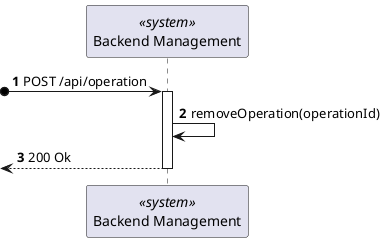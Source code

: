 @startuml

autonumber
participant SYS as "Backend Management" <<system>>

?o-> SYS : POST /api/operation
activate SYS

SYS -> SYS : removeOperation(operationId)
<-- SYS : 200 Ok
deactivate SYS


@enduml